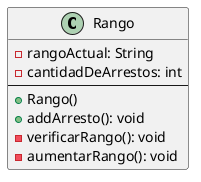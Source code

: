@startuml

class Rango {
    -rangoActual: String
    -cantidadDeArrestos: int
    --
    +Rango()
    +addArresto(): void
    -verificarRango(): void
    -aumentarRango(): void
}

@enduml